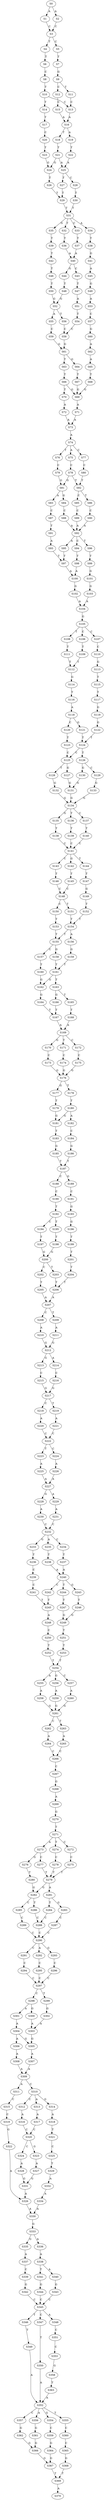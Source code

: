 strict digraph  {
	S0 -> S1 [ label = A ];
	S0 -> S2 [ label = A ];
	S1 -> S3 [ label = C ];
	S2 -> S3 [ label = C ];
	S3 -> S4 [ label = T ];
	S3 -> S5 [ label = C ];
	S4 -> S6 [ label = T ];
	S5 -> S7 [ label = T ];
	S6 -> S8 [ label = C ];
	S7 -> S9 [ label = G ];
	S8 -> S10 [ label = T ];
	S9 -> S11 [ label = T ];
	S9 -> S12 [ label = C ];
	S10 -> S13 [ label = C ];
	S10 -> S14 [ label = T ];
	S11 -> S13 [ label = C ];
	S12 -> S15 [ label = C ];
	S13 -> S16 [ label = A ];
	S14 -> S17 [ label = T ];
	S15 -> S16 [ label = A ];
	S16 -> S18 [ label = T ];
	S16 -> S19 [ label = A ];
	S17 -> S20 [ label = C ];
	S18 -> S21 [ label = T ];
	S19 -> S22 [ label = T ];
	S20 -> S23 [ label = T ];
	S21 -> S24 [ label = G ];
	S21 -> S25 [ label = A ];
	S22 -> S25 [ label = A ];
	S23 -> S24 [ label = G ];
	S24 -> S26 [ label = T ];
	S25 -> S27 [ label = T ];
	S25 -> S28 [ label = C ];
	S26 -> S29 [ label = T ];
	S27 -> S29 [ label = T ];
	S28 -> S30 [ label = T ];
	S29 -> S31 [ label = T ];
	S30 -> S31 [ label = T ];
	S31 -> S32 [ label = T ];
	S31 -> S33 [ label = C ];
	S31 -> S34 [ label = A ];
	S31 -> S35 [ label = G ];
	S32 -> S36 [ label = T ];
	S33 -> S37 [ label = T ];
	S34 -> S38 [ label = T ];
	S35 -> S39 [ label = T ];
	S36 -> S40 [ label = A ];
	S37 -> S40 [ label = A ];
	S38 -> S41 [ label = G ];
	S39 -> S42 [ label = T ];
	S40 -> S43 [ label = C ];
	S40 -> S44 [ label = G ];
	S41 -> S45 [ label = A ];
	S42 -> S46 [ label = T ];
	S43 -> S47 [ label = T ];
	S44 -> S48 [ label = T ];
	S45 -> S49 [ label = G ];
	S46 -> S50 [ label = T ];
	S47 -> S51 [ label = A ];
	S48 -> S52 [ label = G ];
	S49 -> S53 [ label = A ];
	S50 -> S52 [ label = G ];
	S51 -> S54 [ label = T ];
	S52 -> S55 [ label = A ];
	S52 -> S56 [ label = T ];
	S53 -> S57 [ label = C ];
	S54 -> S58 [ label = C ];
	S55 -> S59 [ label = C ];
	S56 -> S58 [ label = C ];
	S57 -> S60 [ label = G ];
	S58 -> S61 [ label = G ];
	S59 -> S61 [ label = G ];
	S60 -> S62 [ label = A ];
	S61 -> S63 [ label = T ];
	S61 -> S64 [ label = G ];
	S62 -> S65 [ label = A ];
	S63 -> S66 [ label = T ];
	S64 -> S67 [ label = T ];
	S65 -> S68 [ label = T ];
	S66 -> S69 [ label = G ];
	S66 -> S70 [ label = T ];
	S67 -> S69 [ label = G ];
	S68 -> S69 [ label = G ];
	S69 -> S71 [ label = A ];
	S70 -> S72 [ label = A ];
	S71 -> S73 [ label = A ];
	S72 -> S73 [ label = A ];
	S73 -> S74 [ label = A ];
	S74 -> S75 [ label = A ];
	S74 -> S76 [ label = T ];
	S74 -> S77 [ label = C ];
	S75 -> S78 [ label = C ];
	S76 -> S79 [ label = C ];
	S77 -> S80 [ label = C ];
	S78 -> S81 [ label = G ];
	S78 -> S82 [ label = T ];
	S79 -> S81 [ label = G ];
	S80 -> S82 [ label = T ];
	S81 -> S83 [ label = A ];
	S81 -> S84 [ label = G ];
	S82 -> S85 [ label = C ];
	S82 -> S86 [ label = T ];
	S83 -> S87 [ label = C ];
	S84 -> S88 [ label = C ];
	S85 -> S89 [ label = C ];
	S86 -> S90 [ label = C ];
	S87 -> S91 [ label = T ];
	S88 -> S92 [ label = A ];
	S89 -> S92 [ label = A ];
	S90 -> S92 [ label = A ];
	S91 -> S93 [ label = A ];
	S92 -> S94 [ label = C ];
	S92 -> S95 [ label = A ];
	S92 -> S96 [ label = T ];
	S93 -> S97 [ label = T ];
	S94 -> S98 [ label = T ];
	S95 -> S97 [ label = T ];
	S96 -> S99 [ label = T ];
	S97 -> S100 [ label = A ];
	S98 -> S100 [ label = A ];
	S99 -> S101 [ label = G ];
	S100 -> S102 [ label = G ];
	S101 -> S103 [ label = G ];
	S102 -> S104 [ label = A ];
	S103 -> S104 [ label = A ];
	S104 -> S105 [ label = G ];
	S105 -> S106 [ label = C ];
	S105 -> S107 [ label = C ];
	S105 -> S108 [ label = T ];
	S106 -> S109 [ label = T ];
	S107 -> S110 [ label = C ];
	S108 -> S111 [ label = T ];
	S109 -> S112 [ label = T ];
	S110 -> S113 [ label = G ];
	S111 -> S112 [ label = T ];
	S112 -> S114 [ label = G ];
	S113 -> S115 [ label = T ];
	S114 -> S116 [ label = T ];
	S115 -> S117 [ label = T ];
	S116 -> S118 [ label = A ];
	S117 -> S119 [ label = G ];
	S118 -> S120 [ label = C ];
	S118 -> S121 [ label = G ];
	S119 -> S122 [ label = G ];
	S120 -> S123 [ label = T ];
	S121 -> S124 [ label = T ];
	S122 -> S124 [ label = T ];
	S123 -> S125 [ label = C ];
	S124 -> S126 [ label = T ];
	S124 -> S125 [ label = C ];
	S125 -> S127 [ label = G ];
	S125 -> S128 [ label = T ];
	S126 -> S129 [ label = C ];
	S126 -> S130 [ label = G ];
	S127 -> S131 [ label = G ];
	S128 -> S132 [ label = G ];
	S129 -> S133 [ label = G ];
	S130 -> S131 [ label = G ];
	S131 -> S134 [ label = G ];
	S132 -> S134 [ label = G ];
	S133 -> S134 [ label = G ];
	S134 -> S135 [ label = G ];
	S134 -> S136 [ label = T ];
	S134 -> S137 [ label = C ];
	S135 -> S138 [ label = T ];
	S136 -> S139 [ label = T ];
	S137 -> S140 [ label = T ];
	S138 -> S141 [ label = C ];
	S139 -> S141 [ label = C ];
	S140 -> S141 [ label = C ];
	S141 -> S142 [ label = G ];
	S141 -> S143 [ label = C ];
	S141 -> S144 [ label = T ];
	S142 -> S145 [ label = T ];
	S143 -> S146 [ label = T ];
	S144 -> S147 [ label = T ];
	S145 -> S148 [ label = C ];
	S146 -> S148 [ label = C ];
	S147 -> S149 [ label = G ];
	S148 -> S150 [ label = C ];
	S148 -> S151 [ label = T ];
	S149 -> S152 [ label = T ];
	S150 -> S153 [ label = T ];
	S151 -> S154 [ label = T ];
	S152 -> S154 [ label = T ];
	S153 -> S155 [ label = T ];
	S154 -> S156 [ label = A ];
	S154 -> S155 [ label = T ];
	S155 -> S157 [ label = C ];
	S155 -> S158 [ label = G ];
	S156 -> S159 [ label = G ];
	S157 -> S160 [ label = T ];
	S158 -> S161 [ label = T ];
	S159 -> S161 [ label = T ];
	S160 -> S162 [ label = G ];
	S161 -> S162 [ label = G ];
	S161 -> S163 [ label = T ];
	S162 -> S164 [ label = G ];
	S163 -> S165 [ label = T ];
	S163 -> S166 [ label = G ];
	S164 -> S167 [ label = T ];
	S165 -> S168 [ label = T ];
	S166 -> S167 [ label = T ];
	S167 -> S169 [ label = A ];
	S168 -> S169 [ label = A ];
	S169 -> S170 [ label = G ];
	S169 -> S171 [ label = T ];
	S169 -> S172 [ label = C ];
	S170 -> S173 [ label = C ];
	S171 -> S174 [ label = C ];
	S172 -> S175 [ label = C ];
	S173 -> S176 [ label = G ];
	S174 -> S176 [ label = G ];
	S175 -> S176 [ label = G ];
	S176 -> S177 [ label = G ];
	S176 -> S178 [ label = T ];
	S177 -> S179 [ label = T ];
	S178 -> S180 [ label = T ];
	S179 -> S181 [ label = G ];
	S180 -> S181 [ label = G ];
	S180 -> S182 [ label = A ];
	S181 -> S183 [ label = T ];
	S182 -> S184 [ label = C ];
	S183 -> S185 [ label = G ];
	S184 -> S186 [ label = G ];
	S185 -> S187 [ label = T ];
	S186 -> S187 [ label = T ];
	S187 -> S188 [ label = C ];
	S187 -> S189 [ label = G ];
	S188 -> S190 [ label = C ];
	S189 -> S191 [ label = C ];
	S190 -> S192 [ label = T ];
	S191 -> S193 [ label = G ];
	S192 -> S194 [ label = C ];
	S192 -> S195 [ label = T ];
	S193 -> S196 [ label = G ];
	S194 -> S197 [ label = T ];
	S195 -> S198 [ label = T ];
	S196 -> S199 [ label = T ];
	S197 -> S200 [ label = G ];
	S198 -> S200 [ label = G ];
	S199 -> S201 [ label = T ];
	S200 -> S202 [ label = C ];
	S200 -> S203 [ label = T ];
	S201 -> S204 [ label = T ];
	S202 -> S205 [ label = T ];
	S203 -> S206 [ label = T ];
	S204 -> S206 [ label = T ];
	S205 -> S207 [ label = A ];
	S206 -> S207 [ label = A ];
	S207 -> S208 [ label = C ];
	S207 -> S209 [ label = T ];
	S208 -> S210 [ label = A ];
	S209 -> S211 [ label = A ];
	S210 -> S212 [ label = G ];
	S211 -> S212 [ label = G ];
	S212 -> S213 [ label = G ];
	S212 -> S214 [ label = A ];
	S213 -> S215 [ label = C ];
	S214 -> S216 [ label = C ];
	S215 -> S217 [ label = G ];
	S216 -> S217 [ label = G ];
	S217 -> S218 [ label = C ];
	S217 -> S219 [ label = T ];
	S218 -> S220 [ label = A ];
	S219 -> S221 [ label = A ];
	S220 -> S222 [ label = C ];
	S221 -> S222 [ label = C ];
	S222 -> S223 [ label = T ];
	S222 -> S224 [ label = C ];
	S223 -> S225 [ label = A ];
	S224 -> S226 [ label = A ];
	S225 -> S227 [ label = A ];
	S226 -> S227 [ label = A ];
	S227 -> S228 [ label = G ];
	S227 -> S229 [ label = A ];
	S228 -> S230 [ label = A ];
	S229 -> S231 [ label = A ];
	S230 -> S232 [ label = C ];
	S231 -> S232 [ label = C ];
	S232 -> S233 [ label = G ];
	S232 -> S234 [ label = C ];
	S232 -> S235 [ label = A ];
	S233 -> S236 [ label = T ];
	S234 -> S237 [ label = T ];
	S235 -> S238 [ label = T ];
	S236 -> S239 [ label = C ];
	S237 -> S240 [ label = A ];
	S238 -> S240 [ label = A ];
	S239 -> S241 [ label = C ];
	S240 -> S242 [ label = C ];
	S240 -> S243 [ label = G ];
	S240 -> S244 [ label = T ];
	S241 -> S245 [ label = T ];
	S242 -> S245 [ label = T ];
	S243 -> S246 [ label = T ];
	S244 -> S247 [ label = T ];
	S245 -> S248 [ label = A ];
	S246 -> S249 [ label = G ];
	S247 -> S249 [ label = G ];
	S248 -> S250 [ label = C ];
	S249 -> S251 [ label = T ];
	S250 -> S252 [ label = T ];
	S251 -> S253 [ label = T ];
	S252 -> S254 [ label = T ];
	S253 -> S254 [ label = T ];
	S254 -> S255 [ label = A ];
	S254 -> S256 [ label = G ];
	S254 -> S257 [ label = C ];
	S255 -> S258 [ label = A ];
	S256 -> S259 [ label = A ];
	S257 -> S260 [ label = A ];
	S258 -> S261 [ label = G ];
	S259 -> S261 [ label = G ];
	S260 -> S261 [ label = G ];
	S261 -> S262 [ label = C ];
	S261 -> S263 [ label = T ];
	S262 -> S264 [ label = A ];
	S263 -> S265 [ label = A ];
	S264 -> S266 [ label = C ];
	S265 -> S266 [ label = C ];
	S266 -> S267 [ label = C ];
	S267 -> S268 [ label = G ];
	S268 -> S269 [ label = A ];
	S269 -> S270 [ label = G ];
	S270 -> S271 [ label = T ];
	S271 -> S272 [ label = C ];
	S271 -> S273 [ label = A ];
	S271 -> S274 [ label = T ];
	S272 -> S275 [ label = C ];
	S273 -> S276 [ label = G ];
	S273 -> S277 [ label = C ];
	S274 -> S278 [ label = C ];
	S275 -> S279 [ label = T ];
	S276 -> S280 [ label = T ];
	S277 -> S279 [ label = T ];
	S278 -> S279 [ label = T ];
	S279 -> S281 [ label = A ];
	S279 -> S282 [ label = G ];
	S280 -> S282 [ label = G ];
	S281 -> S283 [ label = G ];
	S281 -> S284 [ label = T ];
	S282 -> S285 [ label = C ];
	S282 -> S286 [ label = T ];
	S283 -> S287 [ label = C ];
	S284 -> S288 [ label = C ];
	S285 -> S289 [ label = C ];
	S286 -> S288 [ label = C ];
	S287 -> S290 [ label = C ];
	S288 -> S290 [ label = C ];
	S289 -> S290 [ label = C ];
	S290 -> S291 [ label = C ];
	S290 -> S292 [ label = A ];
	S290 -> S293 [ label = G ];
	S291 -> S294 [ label = C ];
	S292 -> S295 [ label = C ];
	S293 -> S296 [ label = C ];
	S294 -> S297 [ label = C ];
	S295 -> S297 [ label = C ];
	S296 -> S297 [ label = C ];
	S297 -> S298 [ label = C ];
	S297 -> S299 [ label = T ];
	S298 -> S300 [ label = G ];
	S298 -> S301 [ label = A ];
	S299 -> S302 [ label = G ];
	S300 -> S303 [ label = A ];
	S301 -> S304 [ label = A ];
	S302 -> S303 [ label = A ];
	S303 -> S305 [ label = G ];
	S304 -> S306 [ label = A ];
	S304 -> S305 [ label = G ];
	S305 -> S307 [ label = A ];
	S306 -> S308 [ label = A ];
	S307 -> S309 [ label = A ];
	S308 -> S309 [ label = A ];
	S309 -> S310 [ label = C ];
	S309 -> S311 [ label = A ];
	S310 -> S312 [ label = C ];
	S310 -> S313 [ label = A ];
	S310 -> S314 [ label = G ];
	S311 -> S315 [ label = C ];
	S312 -> S316 [ label = A ];
	S313 -> S317 [ label = A ];
	S314 -> S318 [ label = A ];
	S315 -> S319 [ label = C ];
	S316 -> S320 [ label = C ];
	S317 -> S320 [ label = C ];
	S318 -> S321 [ label = T ];
	S319 -> S322 [ label = G ];
	S320 -> S323 [ label = G ];
	S320 -> S324 [ label = C ];
	S321 -> S325 [ label = C ];
	S322 -> S326 [ label = A ];
	S323 -> S327 [ label = A ];
	S324 -> S328 [ label = A ];
	S325 -> S329 [ label = T ];
	S326 -> S330 [ label = A ];
	S327 -> S331 [ label = G ];
	S328 -> S331 [ label = G ];
	S329 -> S332 [ label = A ];
	S330 -> S333 [ label = G ];
	S331 -> S326 [ label = A ];
	S332 -> S334 [ label = A ];
	S333 -> S335 [ label = G ];
	S333 -> S336 [ label = A ];
	S334 -> S330 [ label = A ];
	S335 -> S337 [ label = A ];
	S336 -> S338 [ label = A ];
	S337 -> S339 [ label = C ];
	S338 -> S340 [ label = A ];
	S338 -> S341 [ label = T ];
	S339 -> S342 [ label = G ];
	S340 -> S343 [ label = G ];
	S341 -> S344 [ label = G ];
	S342 -> S345 [ label = C ];
	S343 -> S345 [ label = C ];
	S344 -> S345 [ label = C ];
	S345 -> S346 [ label = T ];
	S345 -> S347 [ label = C ];
	S345 -> S348 [ label = A ];
	S346 -> S349 [ label = T ];
	S347 -> S350 [ label = T ];
	S348 -> S351 [ label = C ];
	S349 -> S352 [ label = A ];
	S350 -> S352 [ label = A ];
	S351 -> S353 [ label = C ];
	S352 -> S354 [ label = G ];
	S352 -> S355 [ label = T ];
	S352 -> S356 [ label = A ];
	S352 -> S357 [ label = C ];
	S353 -> S358 [ label = G ];
	S354 -> S359 [ label = C ];
	S355 -> S360 [ label = C ];
	S356 -> S361 [ label = G ];
	S357 -> S362 [ label = G ];
	S358 -> S363 [ label = T ];
	S359 -> S364 [ label = G ];
	S360 -> S365 [ label = C ];
	S361 -> S366 [ label = G ];
	S362 -> S366 [ label = G ];
	S363 -> S352 [ label = A ];
	S364 -> S367 [ label = G ];
	S365 -> S368 [ label = G ];
	S366 -> S367 [ label = G ];
	S367 -> S369 [ label = T ];
	S368 -> S369 [ label = T ];
	S369 -> S370 [ label = A ];
}
